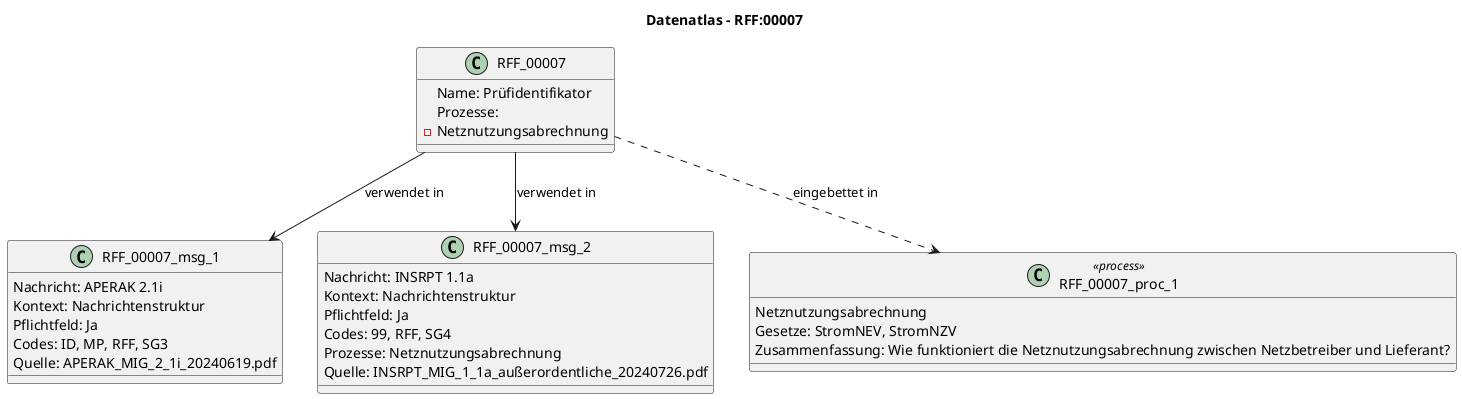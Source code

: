 @startuml
title Datenatlas – RFF:00007
class RFF_00007 {
  Name: Prüfidentifikator
  Prozesse:
    - Netznutzungsabrechnung
}
class RFF_00007_msg_1 {
  Nachricht: APERAK 2.1i
  Kontext: Nachrichtenstruktur
  Pflichtfeld: Ja
  Codes: ID, MP, RFF, SG3
  Quelle: APERAK_MIG_2_1i_20240619.pdf
}
RFF_00007 --> RFF_00007_msg_1 : verwendet in
class RFF_00007_msg_2 {
  Nachricht: INSRPT 1.1a
  Kontext: Nachrichtenstruktur
  Pflichtfeld: Ja
  Codes: 99, RFF, SG4
  Prozesse: Netznutzungsabrechnung
  Quelle: INSRPT_MIG_1_1a_außerordentliche_20240726.pdf
}
RFF_00007 --> RFF_00007_msg_2 : verwendet in
class RFF_00007_proc_1 <<process>> {
  Netznutzungsabrechnung
  Gesetze: StromNEV, StromNZV
  Zusammenfassung: Wie funktioniert die Netznutzungsabrechnung zwischen Netzbetreiber und Lieferant?
}
RFF_00007 ..> RFF_00007_proc_1 : eingebettet in
@enduml